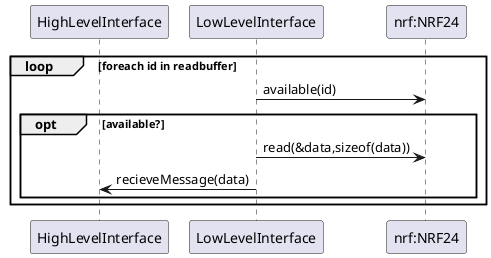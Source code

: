 @startuml

participant "HighLevelInterface" as high
participant "LowLevelInterface" as low
participant "nrf:NRF24" as nrf


loop foreach id in readbuffer 

low -> nrf : available(id)
opt available?
low -> nrf : read(&data,sizeof(data))
high <- low : recieveMessage(data)
end
end
@enduml